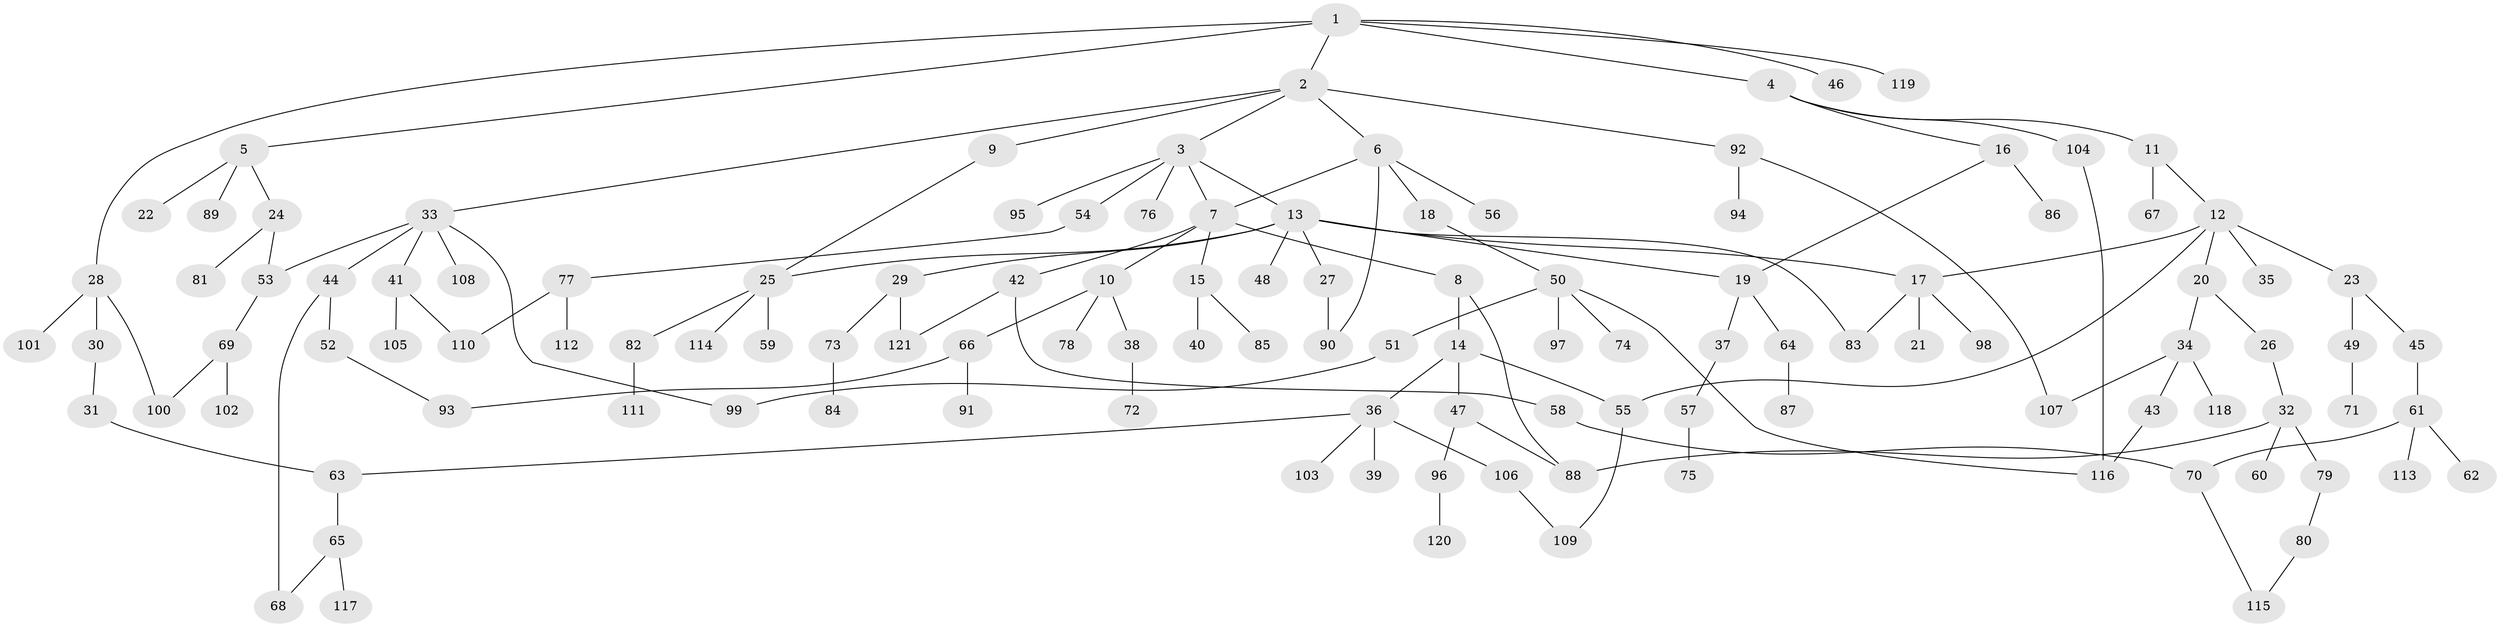 // Generated by graph-tools (version 1.1) at 2025/10/02/27/25 16:10:55]
// undirected, 121 vertices, 143 edges
graph export_dot {
graph [start="1"]
  node [color=gray90,style=filled];
  1;
  2;
  3;
  4;
  5;
  6;
  7;
  8;
  9;
  10;
  11;
  12;
  13;
  14;
  15;
  16;
  17;
  18;
  19;
  20;
  21;
  22;
  23;
  24;
  25;
  26;
  27;
  28;
  29;
  30;
  31;
  32;
  33;
  34;
  35;
  36;
  37;
  38;
  39;
  40;
  41;
  42;
  43;
  44;
  45;
  46;
  47;
  48;
  49;
  50;
  51;
  52;
  53;
  54;
  55;
  56;
  57;
  58;
  59;
  60;
  61;
  62;
  63;
  64;
  65;
  66;
  67;
  68;
  69;
  70;
  71;
  72;
  73;
  74;
  75;
  76;
  77;
  78;
  79;
  80;
  81;
  82;
  83;
  84;
  85;
  86;
  87;
  88;
  89;
  90;
  91;
  92;
  93;
  94;
  95;
  96;
  97;
  98;
  99;
  100;
  101;
  102;
  103;
  104;
  105;
  106;
  107;
  108;
  109;
  110;
  111;
  112;
  113;
  114;
  115;
  116;
  117;
  118;
  119;
  120;
  121;
  1 -- 2;
  1 -- 4;
  1 -- 5;
  1 -- 28;
  1 -- 46;
  1 -- 119;
  2 -- 3;
  2 -- 6;
  2 -- 9;
  2 -- 33;
  2 -- 92;
  3 -- 13;
  3 -- 54;
  3 -- 76;
  3 -- 95;
  3 -- 7;
  4 -- 11;
  4 -- 16;
  4 -- 104;
  5 -- 22;
  5 -- 24;
  5 -- 89;
  6 -- 7;
  6 -- 18;
  6 -- 56;
  6 -- 90;
  7 -- 8;
  7 -- 10;
  7 -- 15;
  7 -- 42;
  8 -- 14;
  8 -- 88;
  9 -- 25;
  10 -- 38;
  10 -- 66;
  10 -- 78;
  11 -- 12;
  11 -- 67;
  12 -- 20;
  12 -- 23;
  12 -- 35;
  12 -- 17;
  12 -- 55;
  13 -- 17;
  13 -- 27;
  13 -- 29;
  13 -- 48;
  13 -- 83;
  13 -- 25;
  13 -- 19;
  14 -- 36;
  14 -- 47;
  14 -- 55;
  15 -- 40;
  15 -- 85;
  16 -- 19;
  16 -- 86;
  17 -- 21;
  17 -- 98;
  17 -- 83;
  18 -- 50;
  19 -- 37;
  19 -- 64;
  20 -- 26;
  20 -- 34;
  23 -- 45;
  23 -- 49;
  24 -- 81;
  24 -- 53;
  25 -- 59;
  25 -- 82;
  25 -- 114;
  26 -- 32;
  27 -- 90;
  28 -- 30;
  28 -- 101;
  28 -- 100;
  29 -- 73;
  29 -- 121;
  30 -- 31;
  31 -- 63;
  32 -- 60;
  32 -- 79;
  32 -- 88;
  33 -- 41;
  33 -- 44;
  33 -- 53;
  33 -- 99;
  33 -- 108;
  34 -- 43;
  34 -- 118;
  34 -- 107;
  36 -- 39;
  36 -- 63;
  36 -- 103;
  36 -- 106;
  37 -- 57;
  38 -- 72;
  41 -- 105;
  41 -- 110;
  42 -- 58;
  42 -- 121;
  43 -- 116;
  44 -- 52;
  44 -- 68;
  45 -- 61;
  47 -- 96;
  47 -- 88;
  49 -- 71;
  50 -- 51;
  50 -- 74;
  50 -- 97;
  50 -- 116;
  51 -- 99;
  52 -- 93;
  53 -- 69;
  54 -- 77;
  55 -- 109;
  57 -- 75;
  58 -- 70;
  61 -- 62;
  61 -- 70;
  61 -- 113;
  63 -- 65;
  64 -- 87;
  65 -- 117;
  65 -- 68;
  66 -- 91;
  66 -- 93;
  69 -- 100;
  69 -- 102;
  70 -- 115;
  73 -- 84;
  77 -- 110;
  77 -- 112;
  79 -- 80;
  80 -- 115;
  82 -- 111;
  92 -- 94;
  92 -- 107;
  96 -- 120;
  104 -- 116;
  106 -- 109;
}
